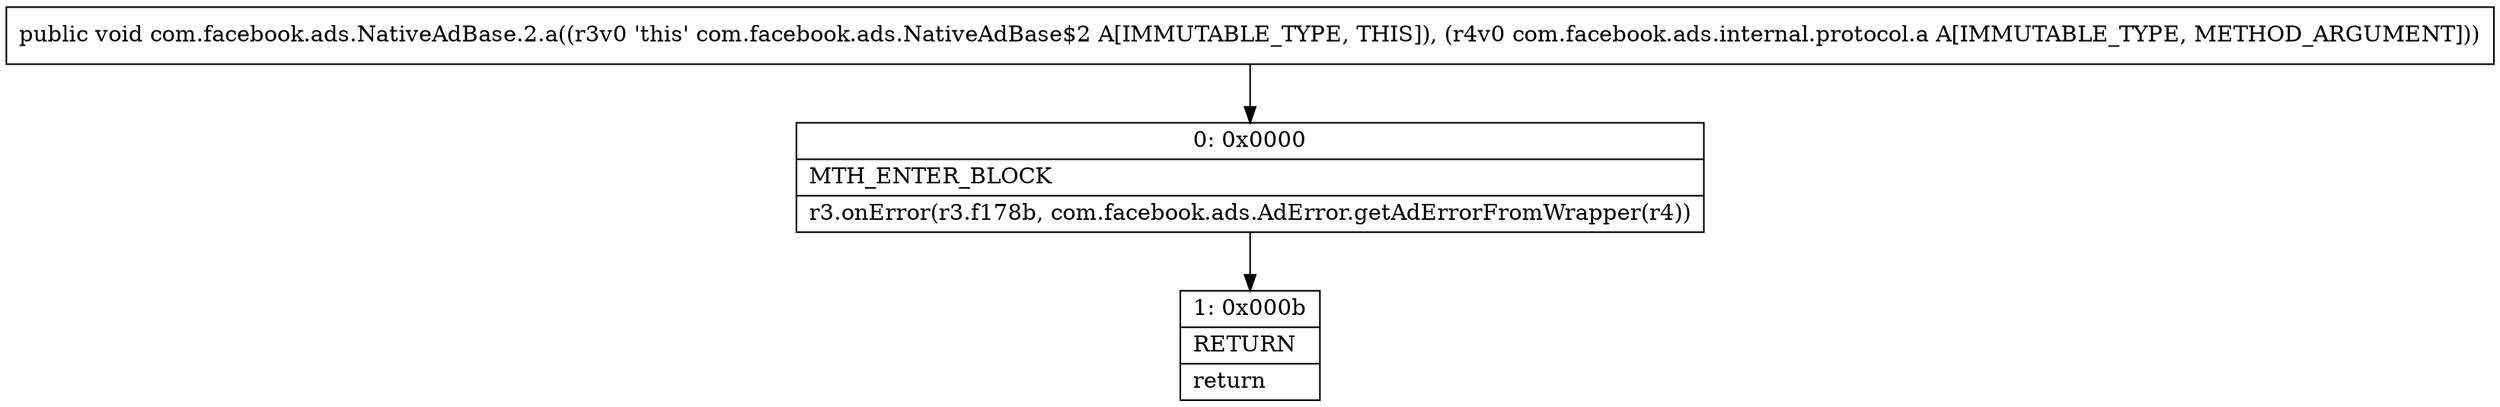 digraph "CFG forcom.facebook.ads.NativeAdBase.2.a(Lcom\/facebook\/ads\/internal\/protocol\/a;)V" {
Node_0 [shape=record,label="{0\:\ 0x0000|MTH_ENTER_BLOCK\l|r3.onError(r3.f178b, com.facebook.ads.AdError.getAdErrorFromWrapper(r4))\l}"];
Node_1 [shape=record,label="{1\:\ 0x000b|RETURN\l|return\l}"];
MethodNode[shape=record,label="{public void com.facebook.ads.NativeAdBase.2.a((r3v0 'this' com.facebook.ads.NativeAdBase$2 A[IMMUTABLE_TYPE, THIS]), (r4v0 com.facebook.ads.internal.protocol.a A[IMMUTABLE_TYPE, METHOD_ARGUMENT])) }"];
MethodNode -> Node_0;
Node_0 -> Node_1;
}

